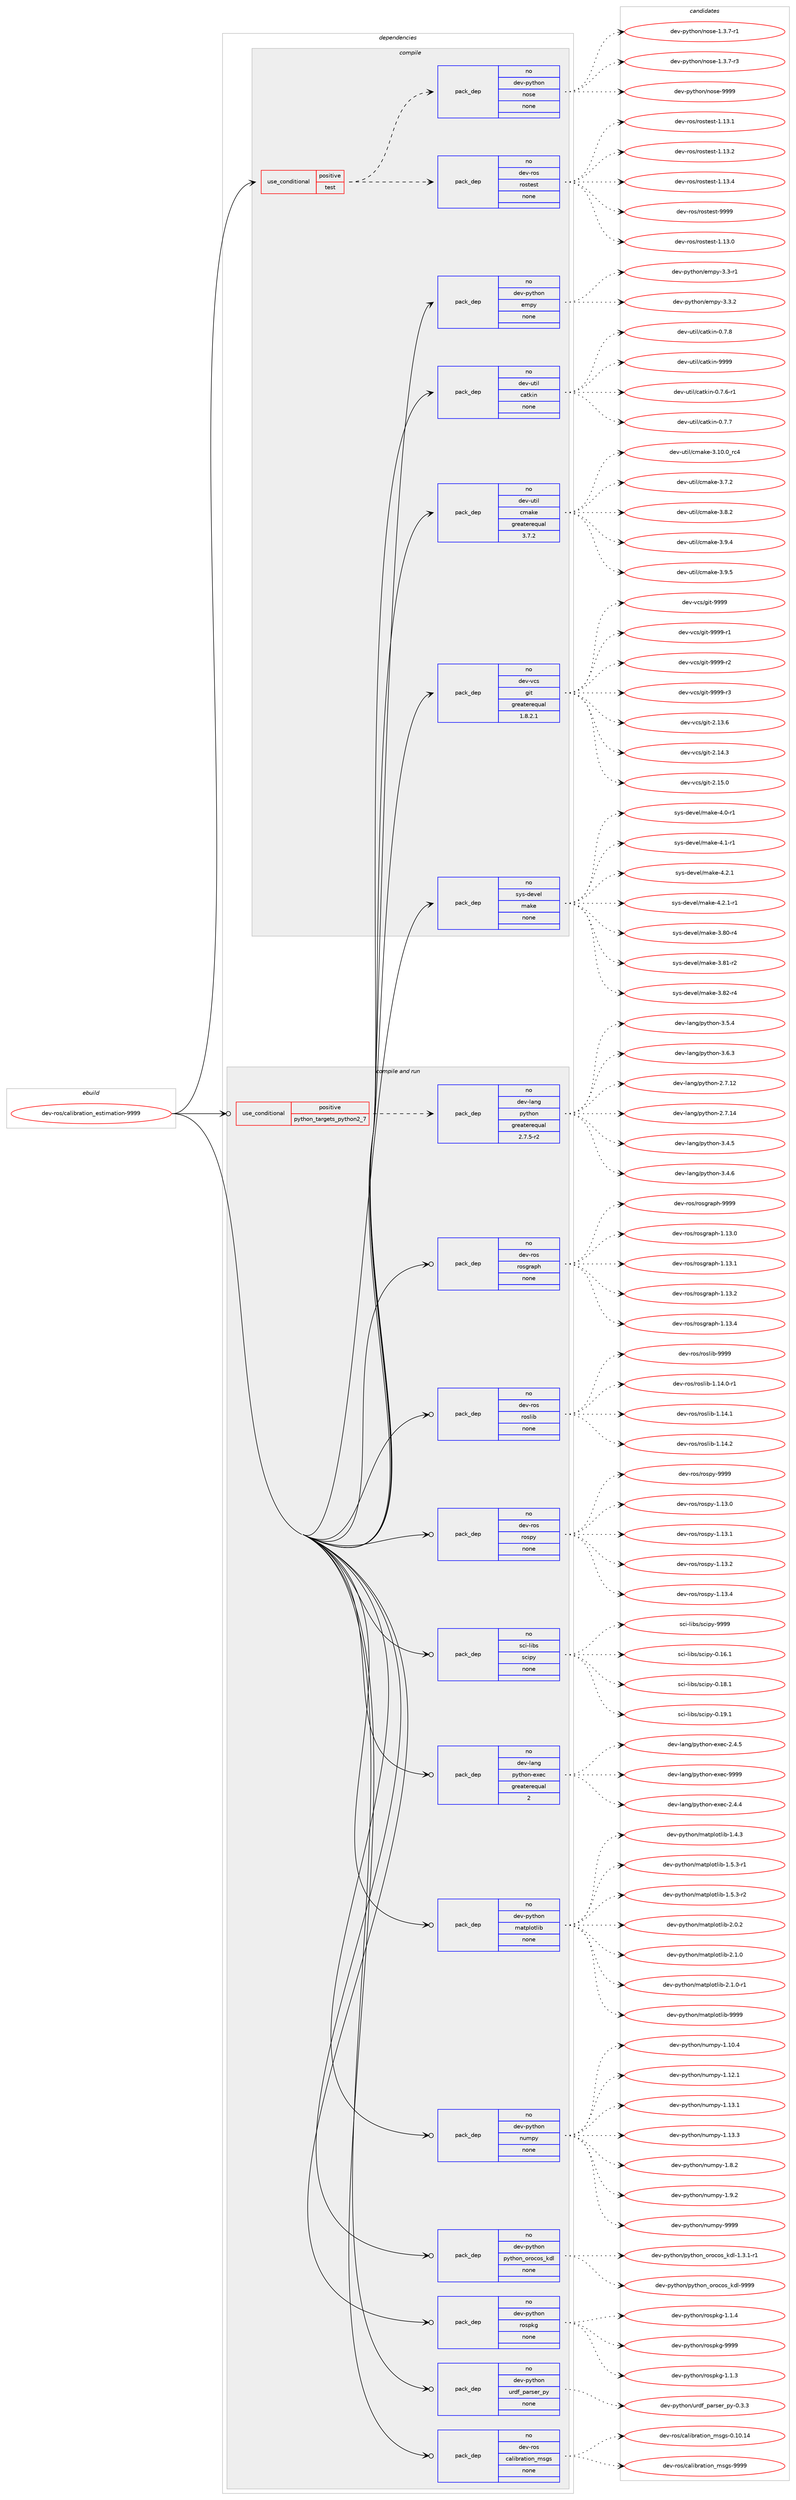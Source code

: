 digraph prolog {

# *************
# Graph options
# *************

newrank=true;
concentrate=true;
compound=true;
graph [rankdir=LR,fontname=Helvetica,fontsize=10,ranksep=1.5];#, ranksep=2.5, nodesep=0.2];
edge  [arrowhead=vee];
node  [fontname=Helvetica,fontsize=10];

# **********
# The ebuild
# **********

subgraph cluster_leftcol {
color=gray;
rank=same;
label=<<i>ebuild</i>>;
id [label="dev-ros/calibration_estimation-9999", color=red, width=4, href="../dev-ros/calibration_estimation-9999.svg"];
}

# ****************
# The dependencies
# ****************

subgraph cluster_midcol {
color=gray;
label=<<i>dependencies</i>>;
subgraph cluster_compile {
fillcolor="#eeeeee";
style=filled;
label=<<i>compile</i>>;
subgraph cond44852 {
dependency198142 [label=<<TABLE BORDER="0" CELLBORDER="1" CELLSPACING="0" CELLPADDING="4"><TR><TD ROWSPAN="3" CELLPADDING="10">use_conditional</TD></TR><TR><TD>positive</TD></TR><TR><TD>test</TD></TR></TABLE>>, shape=none, color=red];
subgraph pack149311 {
dependency198143 [label=<<TABLE BORDER="0" CELLBORDER="1" CELLSPACING="0" CELLPADDING="4" WIDTH="220"><TR><TD ROWSPAN="6" CELLPADDING="30">pack_dep</TD></TR><TR><TD WIDTH="110">no</TD></TR><TR><TD>dev-ros</TD></TR><TR><TD>rostest</TD></TR><TR><TD>none</TD></TR><TR><TD></TD></TR></TABLE>>, shape=none, color=blue];
}
dependency198142:e -> dependency198143:w [weight=20,style="dashed",arrowhead="vee"];
subgraph pack149312 {
dependency198144 [label=<<TABLE BORDER="0" CELLBORDER="1" CELLSPACING="0" CELLPADDING="4" WIDTH="220"><TR><TD ROWSPAN="6" CELLPADDING="30">pack_dep</TD></TR><TR><TD WIDTH="110">no</TD></TR><TR><TD>dev-python</TD></TR><TR><TD>nose</TD></TR><TR><TD>none</TD></TR><TR><TD></TD></TR></TABLE>>, shape=none, color=blue];
}
dependency198142:e -> dependency198144:w [weight=20,style="dashed",arrowhead="vee"];
}
id:e -> dependency198142:w [weight=20,style="solid",arrowhead="vee"];
subgraph pack149313 {
dependency198145 [label=<<TABLE BORDER="0" CELLBORDER="1" CELLSPACING="0" CELLPADDING="4" WIDTH="220"><TR><TD ROWSPAN="6" CELLPADDING="30">pack_dep</TD></TR><TR><TD WIDTH="110">no</TD></TR><TR><TD>dev-python</TD></TR><TR><TD>empy</TD></TR><TR><TD>none</TD></TR><TR><TD></TD></TR></TABLE>>, shape=none, color=blue];
}
id:e -> dependency198145:w [weight=20,style="solid",arrowhead="vee"];
subgraph pack149314 {
dependency198146 [label=<<TABLE BORDER="0" CELLBORDER="1" CELLSPACING="0" CELLPADDING="4" WIDTH="220"><TR><TD ROWSPAN="6" CELLPADDING="30">pack_dep</TD></TR><TR><TD WIDTH="110">no</TD></TR><TR><TD>dev-util</TD></TR><TR><TD>catkin</TD></TR><TR><TD>none</TD></TR><TR><TD></TD></TR></TABLE>>, shape=none, color=blue];
}
id:e -> dependency198146:w [weight=20,style="solid",arrowhead="vee"];
subgraph pack149315 {
dependency198147 [label=<<TABLE BORDER="0" CELLBORDER="1" CELLSPACING="0" CELLPADDING="4" WIDTH="220"><TR><TD ROWSPAN="6" CELLPADDING="30">pack_dep</TD></TR><TR><TD WIDTH="110">no</TD></TR><TR><TD>dev-util</TD></TR><TR><TD>cmake</TD></TR><TR><TD>greaterequal</TD></TR><TR><TD>3.7.2</TD></TR></TABLE>>, shape=none, color=blue];
}
id:e -> dependency198147:w [weight=20,style="solid",arrowhead="vee"];
subgraph pack149316 {
dependency198148 [label=<<TABLE BORDER="0" CELLBORDER="1" CELLSPACING="0" CELLPADDING="4" WIDTH="220"><TR><TD ROWSPAN="6" CELLPADDING="30">pack_dep</TD></TR><TR><TD WIDTH="110">no</TD></TR><TR><TD>dev-vcs</TD></TR><TR><TD>git</TD></TR><TR><TD>greaterequal</TD></TR><TR><TD>1.8.2.1</TD></TR></TABLE>>, shape=none, color=blue];
}
id:e -> dependency198148:w [weight=20,style="solid",arrowhead="vee"];
subgraph pack149317 {
dependency198149 [label=<<TABLE BORDER="0" CELLBORDER="1" CELLSPACING="0" CELLPADDING="4" WIDTH="220"><TR><TD ROWSPAN="6" CELLPADDING="30">pack_dep</TD></TR><TR><TD WIDTH="110">no</TD></TR><TR><TD>sys-devel</TD></TR><TR><TD>make</TD></TR><TR><TD>none</TD></TR><TR><TD></TD></TR></TABLE>>, shape=none, color=blue];
}
id:e -> dependency198149:w [weight=20,style="solid",arrowhead="vee"];
}
subgraph cluster_compileandrun {
fillcolor="#eeeeee";
style=filled;
label=<<i>compile and run</i>>;
subgraph cond44853 {
dependency198150 [label=<<TABLE BORDER="0" CELLBORDER="1" CELLSPACING="0" CELLPADDING="4"><TR><TD ROWSPAN="3" CELLPADDING="10">use_conditional</TD></TR><TR><TD>positive</TD></TR><TR><TD>python_targets_python2_7</TD></TR></TABLE>>, shape=none, color=red];
subgraph pack149318 {
dependency198151 [label=<<TABLE BORDER="0" CELLBORDER="1" CELLSPACING="0" CELLPADDING="4" WIDTH="220"><TR><TD ROWSPAN="6" CELLPADDING="30">pack_dep</TD></TR><TR><TD WIDTH="110">no</TD></TR><TR><TD>dev-lang</TD></TR><TR><TD>python</TD></TR><TR><TD>greaterequal</TD></TR><TR><TD>2.7.5-r2</TD></TR></TABLE>>, shape=none, color=blue];
}
dependency198150:e -> dependency198151:w [weight=20,style="dashed",arrowhead="vee"];
}
id:e -> dependency198150:w [weight=20,style="solid",arrowhead="odotvee"];
subgraph pack149319 {
dependency198152 [label=<<TABLE BORDER="0" CELLBORDER="1" CELLSPACING="0" CELLPADDING="4" WIDTH="220"><TR><TD ROWSPAN="6" CELLPADDING="30">pack_dep</TD></TR><TR><TD WIDTH="110">no</TD></TR><TR><TD>dev-lang</TD></TR><TR><TD>python-exec</TD></TR><TR><TD>greaterequal</TD></TR><TR><TD>2</TD></TR></TABLE>>, shape=none, color=blue];
}
id:e -> dependency198152:w [weight=20,style="solid",arrowhead="odotvee"];
subgraph pack149320 {
dependency198153 [label=<<TABLE BORDER="0" CELLBORDER="1" CELLSPACING="0" CELLPADDING="4" WIDTH="220"><TR><TD ROWSPAN="6" CELLPADDING="30">pack_dep</TD></TR><TR><TD WIDTH="110">no</TD></TR><TR><TD>dev-python</TD></TR><TR><TD>matplotlib</TD></TR><TR><TD>none</TD></TR><TR><TD></TD></TR></TABLE>>, shape=none, color=blue];
}
id:e -> dependency198153:w [weight=20,style="solid",arrowhead="odotvee"];
subgraph pack149321 {
dependency198154 [label=<<TABLE BORDER="0" CELLBORDER="1" CELLSPACING="0" CELLPADDING="4" WIDTH="220"><TR><TD ROWSPAN="6" CELLPADDING="30">pack_dep</TD></TR><TR><TD WIDTH="110">no</TD></TR><TR><TD>dev-python</TD></TR><TR><TD>numpy</TD></TR><TR><TD>none</TD></TR><TR><TD></TD></TR></TABLE>>, shape=none, color=blue];
}
id:e -> dependency198154:w [weight=20,style="solid",arrowhead="odotvee"];
subgraph pack149322 {
dependency198155 [label=<<TABLE BORDER="0" CELLBORDER="1" CELLSPACING="0" CELLPADDING="4" WIDTH="220"><TR><TD ROWSPAN="6" CELLPADDING="30">pack_dep</TD></TR><TR><TD WIDTH="110">no</TD></TR><TR><TD>dev-python</TD></TR><TR><TD>python_orocos_kdl</TD></TR><TR><TD>none</TD></TR><TR><TD></TD></TR></TABLE>>, shape=none, color=blue];
}
id:e -> dependency198155:w [weight=20,style="solid",arrowhead="odotvee"];
subgraph pack149323 {
dependency198156 [label=<<TABLE BORDER="0" CELLBORDER="1" CELLSPACING="0" CELLPADDING="4" WIDTH="220"><TR><TD ROWSPAN="6" CELLPADDING="30">pack_dep</TD></TR><TR><TD WIDTH="110">no</TD></TR><TR><TD>dev-python</TD></TR><TR><TD>rospkg</TD></TR><TR><TD>none</TD></TR><TR><TD></TD></TR></TABLE>>, shape=none, color=blue];
}
id:e -> dependency198156:w [weight=20,style="solid",arrowhead="odotvee"];
subgraph pack149324 {
dependency198157 [label=<<TABLE BORDER="0" CELLBORDER="1" CELLSPACING="0" CELLPADDING="4" WIDTH="220"><TR><TD ROWSPAN="6" CELLPADDING="30">pack_dep</TD></TR><TR><TD WIDTH="110">no</TD></TR><TR><TD>dev-python</TD></TR><TR><TD>urdf_parser_py</TD></TR><TR><TD>none</TD></TR><TR><TD></TD></TR></TABLE>>, shape=none, color=blue];
}
id:e -> dependency198157:w [weight=20,style="solid",arrowhead="odotvee"];
subgraph pack149325 {
dependency198158 [label=<<TABLE BORDER="0" CELLBORDER="1" CELLSPACING="0" CELLPADDING="4" WIDTH="220"><TR><TD ROWSPAN="6" CELLPADDING="30">pack_dep</TD></TR><TR><TD WIDTH="110">no</TD></TR><TR><TD>dev-ros</TD></TR><TR><TD>calibration_msgs</TD></TR><TR><TD>none</TD></TR><TR><TD></TD></TR></TABLE>>, shape=none, color=blue];
}
id:e -> dependency198158:w [weight=20,style="solid",arrowhead="odotvee"];
subgraph pack149326 {
dependency198159 [label=<<TABLE BORDER="0" CELLBORDER="1" CELLSPACING="0" CELLPADDING="4" WIDTH="220"><TR><TD ROWSPAN="6" CELLPADDING="30">pack_dep</TD></TR><TR><TD WIDTH="110">no</TD></TR><TR><TD>dev-ros</TD></TR><TR><TD>rosgraph</TD></TR><TR><TD>none</TD></TR><TR><TD></TD></TR></TABLE>>, shape=none, color=blue];
}
id:e -> dependency198159:w [weight=20,style="solid",arrowhead="odotvee"];
subgraph pack149327 {
dependency198160 [label=<<TABLE BORDER="0" CELLBORDER="1" CELLSPACING="0" CELLPADDING="4" WIDTH="220"><TR><TD ROWSPAN="6" CELLPADDING="30">pack_dep</TD></TR><TR><TD WIDTH="110">no</TD></TR><TR><TD>dev-ros</TD></TR><TR><TD>roslib</TD></TR><TR><TD>none</TD></TR><TR><TD></TD></TR></TABLE>>, shape=none, color=blue];
}
id:e -> dependency198160:w [weight=20,style="solid",arrowhead="odotvee"];
subgraph pack149328 {
dependency198161 [label=<<TABLE BORDER="0" CELLBORDER="1" CELLSPACING="0" CELLPADDING="4" WIDTH="220"><TR><TD ROWSPAN="6" CELLPADDING="30">pack_dep</TD></TR><TR><TD WIDTH="110">no</TD></TR><TR><TD>dev-ros</TD></TR><TR><TD>rospy</TD></TR><TR><TD>none</TD></TR><TR><TD></TD></TR></TABLE>>, shape=none, color=blue];
}
id:e -> dependency198161:w [weight=20,style="solid",arrowhead="odotvee"];
subgraph pack149329 {
dependency198162 [label=<<TABLE BORDER="0" CELLBORDER="1" CELLSPACING="0" CELLPADDING="4" WIDTH="220"><TR><TD ROWSPAN="6" CELLPADDING="30">pack_dep</TD></TR><TR><TD WIDTH="110">no</TD></TR><TR><TD>sci-libs</TD></TR><TR><TD>scipy</TD></TR><TR><TD>none</TD></TR><TR><TD></TD></TR></TABLE>>, shape=none, color=blue];
}
id:e -> dependency198162:w [weight=20,style="solid",arrowhead="odotvee"];
}
subgraph cluster_run {
fillcolor="#eeeeee";
style=filled;
label=<<i>run</i>>;
}
}

# **************
# The candidates
# **************

subgraph cluster_choices {
rank=same;
color=gray;
label=<<i>candidates</i>>;

subgraph choice149311 {
color=black;
nodesep=1;
choice100101118451141111154711411111511610111511645494649514648 [label="dev-ros/rostest-1.13.0", color=red, width=4,href="../dev-ros/rostest-1.13.0.svg"];
choice100101118451141111154711411111511610111511645494649514649 [label="dev-ros/rostest-1.13.1", color=red, width=4,href="../dev-ros/rostest-1.13.1.svg"];
choice100101118451141111154711411111511610111511645494649514650 [label="dev-ros/rostest-1.13.2", color=red, width=4,href="../dev-ros/rostest-1.13.2.svg"];
choice100101118451141111154711411111511610111511645494649514652 [label="dev-ros/rostest-1.13.4", color=red, width=4,href="../dev-ros/rostest-1.13.4.svg"];
choice10010111845114111115471141111151161011151164557575757 [label="dev-ros/rostest-9999", color=red, width=4,href="../dev-ros/rostest-9999.svg"];
dependency198143:e -> choice100101118451141111154711411111511610111511645494649514648:w [style=dotted,weight="100"];
dependency198143:e -> choice100101118451141111154711411111511610111511645494649514649:w [style=dotted,weight="100"];
dependency198143:e -> choice100101118451141111154711411111511610111511645494649514650:w [style=dotted,weight="100"];
dependency198143:e -> choice100101118451141111154711411111511610111511645494649514652:w [style=dotted,weight="100"];
dependency198143:e -> choice10010111845114111115471141111151161011151164557575757:w [style=dotted,weight="100"];
}
subgraph choice149312 {
color=black;
nodesep=1;
choice10010111845112121116104111110471101111151014549465146554511449 [label="dev-python/nose-1.3.7-r1", color=red, width=4,href="../dev-python/nose-1.3.7-r1.svg"];
choice10010111845112121116104111110471101111151014549465146554511451 [label="dev-python/nose-1.3.7-r3", color=red, width=4,href="../dev-python/nose-1.3.7-r3.svg"];
choice10010111845112121116104111110471101111151014557575757 [label="dev-python/nose-9999", color=red, width=4,href="../dev-python/nose-9999.svg"];
dependency198144:e -> choice10010111845112121116104111110471101111151014549465146554511449:w [style=dotted,weight="100"];
dependency198144:e -> choice10010111845112121116104111110471101111151014549465146554511451:w [style=dotted,weight="100"];
dependency198144:e -> choice10010111845112121116104111110471101111151014557575757:w [style=dotted,weight="100"];
}
subgraph choice149313 {
color=black;
nodesep=1;
choice1001011184511212111610411111047101109112121455146514511449 [label="dev-python/empy-3.3-r1", color=red, width=4,href="../dev-python/empy-3.3-r1.svg"];
choice1001011184511212111610411111047101109112121455146514650 [label="dev-python/empy-3.3.2", color=red, width=4,href="../dev-python/empy-3.3.2.svg"];
dependency198145:e -> choice1001011184511212111610411111047101109112121455146514511449:w [style=dotted,weight="100"];
dependency198145:e -> choice1001011184511212111610411111047101109112121455146514650:w [style=dotted,weight="100"];
}
subgraph choice149314 {
color=black;
nodesep=1;
choice100101118451171161051084799971161071051104548465546544511449 [label="dev-util/catkin-0.7.6-r1", color=red, width=4,href="../dev-util/catkin-0.7.6-r1.svg"];
choice10010111845117116105108479997116107105110454846554655 [label="dev-util/catkin-0.7.7", color=red, width=4,href="../dev-util/catkin-0.7.7.svg"];
choice10010111845117116105108479997116107105110454846554656 [label="dev-util/catkin-0.7.8", color=red, width=4,href="../dev-util/catkin-0.7.8.svg"];
choice100101118451171161051084799971161071051104557575757 [label="dev-util/catkin-9999", color=red, width=4,href="../dev-util/catkin-9999.svg"];
dependency198146:e -> choice100101118451171161051084799971161071051104548465546544511449:w [style=dotted,weight="100"];
dependency198146:e -> choice10010111845117116105108479997116107105110454846554655:w [style=dotted,weight="100"];
dependency198146:e -> choice10010111845117116105108479997116107105110454846554656:w [style=dotted,weight="100"];
dependency198146:e -> choice100101118451171161051084799971161071051104557575757:w [style=dotted,weight="100"];
}
subgraph choice149315 {
color=black;
nodesep=1;
choice1001011184511711610510847991099710710145514649484648951149952 [label="dev-util/cmake-3.10.0_rc4", color=red, width=4,href="../dev-util/cmake-3.10.0_rc4.svg"];
choice10010111845117116105108479910997107101455146554650 [label="dev-util/cmake-3.7.2", color=red, width=4,href="../dev-util/cmake-3.7.2.svg"];
choice10010111845117116105108479910997107101455146564650 [label="dev-util/cmake-3.8.2", color=red, width=4,href="../dev-util/cmake-3.8.2.svg"];
choice10010111845117116105108479910997107101455146574652 [label="dev-util/cmake-3.9.4", color=red, width=4,href="../dev-util/cmake-3.9.4.svg"];
choice10010111845117116105108479910997107101455146574653 [label="dev-util/cmake-3.9.5", color=red, width=4,href="../dev-util/cmake-3.9.5.svg"];
dependency198147:e -> choice1001011184511711610510847991099710710145514649484648951149952:w [style=dotted,weight="100"];
dependency198147:e -> choice10010111845117116105108479910997107101455146554650:w [style=dotted,weight="100"];
dependency198147:e -> choice10010111845117116105108479910997107101455146564650:w [style=dotted,weight="100"];
dependency198147:e -> choice10010111845117116105108479910997107101455146574652:w [style=dotted,weight="100"];
dependency198147:e -> choice10010111845117116105108479910997107101455146574653:w [style=dotted,weight="100"];
}
subgraph choice149316 {
color=black;
nodesep=1;
choice10010111845118991154710310511645504649514654 [label="dev-vcs/git-2.13.6", color=red, width=4,href="../dev-vcs/git-2.13.6.svg"];
choice10010111845118991154710310511645504649524651 [label="dev-vcs/git-2.14.3", color=red, width=4,href="../dev-vcs/git-2.14.3.svg"];
choice10010111845118991154710310511645504649534648 [label="dev-vcs/git-2.15.0", color=red, width=4,href="../dev-vcs/git-2.15.0.svg"];
choice1001011184511899115471031051164557575757 [label="dev-vcs/git-9999", color=red, width=4,href="../dev-vcs/git-9999.svg"];
choice10010111845118991154710310511645575757574511449 [label="dev-vcs/git-9999-r1", color=red, width=4,href="../dev-vcs/git-9999-r1.svg"];
choice10010111845118991154710310511645575757574511450 [label="dev-vcs/git-9999-r2", color=red, width=4,href="../dev-vcs/git-9999-r2.svg"];
choice10010111845118991154710310511645575757574511451 [label="dev-vcs/git-9999-r3", color=red, width=4,href="../dev-vcs/git-9999-r3.svg"];
dependency198148:e -> choice10010111845118991154710310511645504649514654:w [style=dotted,weight="100"];
dependency198148:e -> choice10010111845118991154710310511645504649524651:w [style=dotted,weight="100"];
dependency198148:e -> choice10010111845118991154710310511645504649534648:w [style=dotted,weight="100"];
dependency198148:e -> choice1001011184511899115471031051164557575757:w [style=dotted,weight="100"];
dependency198148:e -> choice10010111845118991154710310511645575757574511449:w [style=dotted,weight="100"];
dependency198148:e -> choice10010111845118991154710310511645575757574511450:w [style=dotted,weight="100"];
dependency198148:e -> choice10010111845118991154710310511645575757574511451:w [style=dotted,weight="100"];
}
subgraph choice149317 {
color=black;
nodesep=1;
choice11512111545100101118101108471099710710145514656484511452 [label="sys-devel/make-3.80-r4", color=red, width=4,href="../sys-devel/make-3.80-r4.svg"];
choice11512111545100101118101108471099710710145514656494511450 [label="sys-devel/make-3.81-r2", color=red, width=4,href="../sys-devel/make-3.81-r2.svg"];
choice11512111545100101118101108471099710710145514656504511452 [label="sys-devel/make-3.82-r4", color=red, width=4,href="../sys-devel/make-3.82-r4.svg"];
choice115121115451001011181011084710997107101455246484511449 [label="sys-devel/make-4.0-r1", color=red, width=4,href="../sys-devel/make-4.0-r1.svg"];
choice115121115451001011181011084710997107101455246494511449 [label="sys-devel/make-4.1-r1", color=red, width=4,href="../sys-devel/make-4.1-r1.svg"];
choice115121115451001011181011084710997107101455246504649 [label="sys-devel/make-4.2.1", color=red, width=4,href="../sys-devel/make-4.2.1.svg"];
choice1151211154510010111810110847109971071014552465046494511449 [label="sys-devel/make-4.2.1-r1", color=red, width=4,href="../sys-devel/make-4.2.1-r1.svg"];
dependency198149:e -> choice11512111545100101118101108471099710710145514656484511452:w [style=dotted,weight="100"];
dependency198149:e -> choice11512111545100101118101108471099710710145514656494511450:w [style=dotted,weight="100"];
dependency198149:e -> choice11512111545100101118101108471099710710145514656504511452:w [style=dotted,weight="100"];
dependency198149:e -> choice115121115451001011181011084710997107101455246484511449:w [style=dotted,weight="100"];
dependency198149:e -> choice115121115451001011181011084710997107101455246494511449:w [style=dotted,weight="100"];
dependency198149:e -> choice115121115451001011181011084710997107101455246504649:w [style=dotted,weight="100"];
dependency198149:e -> choice1151211154510010111810110847109971071014552465046494511449:w [style=dotted,weight="100"];
}
subgraph choice149318 {
color=black;
nodesep=1;
choice10010111845108971101034711212111610411111045504655464950 [label="dev-lang/python-2.7.12", color=red, width=4,href="../dev-lang/python-2.7.12.svg"];
choice10010111845108971101034711212111610411111045504655464952 [label="dev-lang/python-2.7.14", color=red, width=4,href="../dev-lang/python-2.7.14.svg"];
choice100101118451089711010347112121116104111110455146524653 [label="dev-lang/python-3.4.5", color=red, width=4,href="../dev-lang/python-3.4.5.svg"];
choice100101118451089711010347112121116104111110455146524654 [label="dev-lang/python-3.4.6", color=red, width=4,href="../dev-lang/python-3.4.6.svg"];
choice100101118451089711010347112121116104111110455146534652 [label="dev-lang/python-3.5.4", color=red, width=4,href="../dev-lang/python-3.5.4.svg"];
choice100101118451089711010347112121116104111110455146544651 [label="dev-lang/python-3.6.3", color=red, width=4,href="../dev-lang/python-3.6.3.svg"];
dependency198151:e -> choice10010111845108971101034711212111610411111045504655464950:w [style=dotted,weight="100"];
dependency198151:e -> choice10010111845108971101034711212111610411111045504655464952:w [style=dotted,weight="100"];
dependency198151:e -> choice100101118451089711010347112121116104111110455146524653:w [style=dotted,weight="100"];
dependency198151:e -> choice100101118451089711010347112121116104111110455146524654:w [style=dotted,weight="100"];
dependency198151:e -> choice100101118451089711010347112121116104111110455146534652:w [style=dotted,weight="100"];
dependency198151:e -> choice100101118451089711010347112121116104111110455146544651:w [style=dotted,weight="100"];
}
subgraph choice149319 {
color=black;
nodesep=1;
choice1001011184510897110103471121211161041111104510112010199455046524652 [label="dev-lang/python-exec-2.4.4", color=red, width=4,href="../dev-lang/python-exec-2.4.4.svg"];
choice1001011184510897110103471121211161041111104510112010199455046524653 [label="dev-lang/python-exec-2.4.5", color=red, width=4,href="../dev-lang/python-exec-2.4.5.svg"];
choice10010111845108971101034711212111610411111045101120101994557575757 [label="dev-lang/python-exec-9999", color=red, width=4,href="../dev-lang/python-exec-9999.svg"];
dependency198152:e -> choice1001011184510897110103471121211161041111104510112010199455046524652:w [style=dotted,weight="100"];
dependency198152:e -> choice1001011184510897110103471121211161041111104510112010199455046524653:w [style=dotted,weight="100"];
dependency198152:e -> choice10010111845108971101034711212111610411111045101120101994557575757:w [style=dotted,weight="100"];
}
subgraph choice149320 {
color=black;
nodesep=1;
choice10010111845112121116104111110471099711611210811111610810598454946524651 [label="dev-python/matplotlib-1.4.3", color=red, width=4,href="../dev-python/matplotlib-1.4.3.svg"];
choice100101118451121211161041111104710997116112108111116108105984549465346514511449 [label="dev-python/matplotlib-1.5.3-r1", color=red, width=4,href="../dev-python/matplotlib-1.5.3-r1.svg"];
choice100101118451121211161041111104710997116112108111116108105984549465346514511450 [label="dev-python/matplotlib-1.5.3-r2", color=red, width=4,href="../dev-python/matplotlib-1.5.3-r2.svg"];
choice10010111845112121116104111110471099711611210811111610810598455046484650 [label="dev-python/matplotlib-2.0.2", color=red, width=4,href="../dev-python/matplotlib-2.0.2.svg"];
choice10010111845112121116104111110471099711611210811111610810598455046494648 [label="dev-python/matplotlib-2.1.0", color=red, width=4,href="../dev-python/matplotlib-2.1.0.svg"];
choice100101118451121211161041111104710997116112108111116108105984550464946484511449 [label="dev-python/matplotlib-2.1.0-r1", color=red, width=4,href="../dev-python/matplotlib-2.1.0-r1.svg"];
choice100101118451121211161041111104710997116112108111116108105984557575757 [label="dev-python/matplotlib-9999", color=red, width=4,href="../dev-python/matplotlib-9999.svg"];
dependency198153:e -> choice10010111845112121116104111110471099711611210811111610810598454946524651:w [style=dotted,weight="100"];
dependency198153:e -> choice100101118451121211161041111104710997116112108111116108105984549465346514511449:w [style=dotted,weight="100"];
dependency198153:e -> choice100101118451121211161041111104710997116112108111116108105984549465346514511450:w [style=dotted,weight="100"];
dependency198153:e -> choice10010111845112121116104111110471099711611210811111610810598455046484650:w [style=dotted,weight="100"];
dependency198153:e -> choice10010111845112121116104111110471099711611210811111610810598455046494648:w [style=dotted,weight="100"];
dependency198153:e -> choice100101118451121211161041111104710997116112108111116108105984550464946484511449:w [style=dotted,weight="100"];
dependency198153:e -> choice100101118451121211161041111104710997116112108111116108105984557575757:w [style=dotted,weight="100"];
}
subgraph choice149321 {
color=black;
nodesep=1;
choice100101118451121211161041111104711011710911212145494649484652 [label="dev-python/numpy-1.10.4", color=red, width=4,href="../dev-python/numpy-1.10.4.svg"];
choice100101118451121211161041111104711011710911212145494649504649 [label="dev-python/numpy-1.12.1", color=red, width=4,href="../dev-python/numpy-1.12.1.svg"];
choice100101118451121211161041111104711011710911212145494649514649 [label="dev-python/numpy-1.13.1", color=red, width=4,href="../dev-python/numpy-1.13.1.svg"];
choice100101118451121211161041111104711011710911212145494649514651 [label="dev-python/numpy-1.13.3", color=red, width=4,href="../dev-python/numpy-1.13.3.svg"];
choice1001011184511212111610411111047110117109112121454946564650 [label="dev-python/numpy-1.8.2", color=red, width=4,href="../dev-python/numpy-1.8.2.svg"];
choice1001011184511212111610411111047110117109112121454946574650 [label="dev-python/numpy-1.9.2", color=red, width=4,href="../dev-python/numpy-1.9.2.svg"];
choice10010111845112121116104111110471101171091121214557575757 [label="dev-python/numpy-9999", color=red, width=4,href="../dev-python/numpy-9999.svg"];
dependency198154:e -> choice100101118451121211161041111104711011710911212145494649484652:w [style=dotted,weight="100"];
dependency198154:e -> choice100101118451121211161041111104711011710911212145494649504649:w [style=dotted,weight="100"];
dependency198154:e -> choice100101118451121211161041111104711011710911212145494649514649:w [style=dotted,weight="100"];
dependency198154:e -> choice100101118451121211161041111104711011710911212145494649514651:w [style=dotted,weight="100"];
dependency198154:e -> choice1001011184511212111610411111047110117109112121454946564650:w [style=dotted,weight="100"];
dependency198154:e -> choice1001011184511212111610411111047110117109112121454946574650:w [style=dotted,weight="100"];
dependency198154:e -> choice10010111845112121116104111110471101171091121214557575757:w [style=dotted,weight="100"];
}
subgraph choice149322 {
color=black;
nodesep=1;
choice10010111845112121116104111110471121211161041111109511111411199111115951071001084549465146494511449 [label="dev-python/python_orocos_kdl-1.3.1-r1", color=red, width=4,href="../dev-python/python_orocos_kdl-1.3.1-r1.svg"];
choice10010111845112121116104111110471121211161041111109511111411199111115951071001084557575757 [label="dev-python/python_orocos_kdl-9999", color=red, width=4,href="../dev-python/python_orocos_kdl-9999.svg"];
dependency198155:e -> choice10010111845112121116104111110471121211161041111109511111411199111115951071001084549465146494511449:w [style=dotted,weight="100"];
dependency198155:e -> choice10010111845112121116104111110471121211161041111109511111411199111115951071001084557575757:w [style=dotted,weight="100"];
}
subgraph choice149323 {
color=black;
nodesep=1;
choice1001011184511212111610411111047114111115112107103454946494651 [label="dev-python/rospkg-1.1.3", color=red, width=4,href="../dev-python/rospkg-1.1.3.svg"];
choice1001011184511212111610411111047114111115112107103454946494652 [label="dev-python/rospkg-1.1.4", color=red, width=4,href="../dev-python/rospkg-1.1.4.svg"];
choice10010111845112121116104111110471141111151121071034557575757 [label="dev-python/rospkg-9999", color=red, width=4,href="../dev-python/rospkg-9999.svg"];
dependency198156:e -> choice1001011184511212111610411111047114111115112107103454946494651:w [style=dotted,weight="100"];
dependency198156:e -> choice1001011184511212111610411111047114111115112107103454946494652:w [style=dotted,weight="100"];
dependency198156:e -> choice10010111845112121116104111110471141111151121071034557575757:w [style=dotted,weight="100"];
}
subgraph choice149324 {
color=black;
nodesep=1;
choice1001011184511212111610411111047117114100102951129711411510111495112121454846514651 [label="dev-python/urdf_parser_py-0.3.3", color=red, width=4,href="../dev-python/urdf_parser_py-0.3.3.svg"];
dependency198157:e -> choice1001011184511212111610411111047117114100102951129711411510111495112121454846514651:w [style=dotted,weight="100"];
}
subgraph choice149325 {
color=black;
nodesep=1;
choice100101118451141111154799971081059811497116105111110951091151031154548464948464952 [label="dev-ros/calibration_msgs-0.10.14", color=red, width=4,href="../dev-ros/calibration_msgs-0.10.14.svg"];
choice100101118451141111154799971081059811497116105111110951091151031154557575757 [label="dev-ros/calibration_msgs-9999", color=red, width=4,href="../dev-ros/calibration_msgs-9999.svg"];
dependency198158:e -> choice100101118451141111154799971081059811497116105111110951091151031154548464948464952:w [style=dotted,weight="100"];
dependency198158:e -> choice100101118451141111154799971081059811497116105111110951091151031154557575757:w [style=dotted,weight="100"];
}
subgraph choice149326 {
color=black;
nodesep=1;
choice10010111845114111115471141111151031149711210445494649514648 [label="dev-ros/rosgraph-1.13.0", color=red, width=4,href="../dev-ros/rosgraph-1.13.0.svg"];
choice10010111845114111115471141111151031149711210445494649514649 [label="dev-ros/rosgraph-1.13.1", color=red, width=4,href="../dev-ros/rosgraph-1.13.1.svg"];
choice10010111845114111115471141111151031149711210445494649514650 [label="dev-ros/rosgraph-1.13.2", color=red, width=4,href="../dev-ros/rosgraph-1.13.2.svg"];
choice10010111845114111115471141111151031149711210445494649514652 [label="dev-ros/rosgraph-1.13.4", color=red, width=4,href="../dev-ros/rosgraph-1.13.4.svg"];
choice1001011184511411111547114111115103114971121044557575757 [label="dev-ros/rosgraph-9999", color=red, width=4,href="../dev-ros/rosgraph-9999.svg"];
dependency198159:e -> choice10010111845114111115471141111151031149711210445494649514648:w [style=dotted,weight="100"];
dependency198159:e -> choice10010111845114111115471141111151031149711210445494649514649:w [style=dotted,weight="100"];
dependency198159:e -> choice10010111845114111115471141111151031149711210445494649514650:w [style=dotted,weight="100"];
dependency198159:e -> choice10010111845114111115471141111151031149711210445494649514652:w [style=dotted,weight="100"];
dependency198159:e -> choice1001011184511411111547114111115103114971121044557575757:w [style=dotted,weight="100"];
}
subgraph choice149327 {
color=black;
nodesep=1;
choice100101118451141111154711411111510810598454946495246484511449 [label="dev-ros/roslib-1.14.0-r1", color=red, width=4,href="../dev-ros/roslib-1.14.0-r1.svg"];
choice10010111845114111115471141111151081059845494649524649 [label="dev-ros/roslib-1.14.1", color=red, width=4,href="../dev-ros/roslib-1.14.1.svg"];
choice10010111845114111115471141111151081059845494649524650 [label="dev-ros/roslib-1.14.2", color=red, width=4,href="../dev-ros/roslib-1.14.2.svg"];
choice1001011184511411111547114111115108105984557575757 [label="dev-ros/roslib-9999", color=red, width=4,href="../dev-ros/roslib-9999.svg"];
dependency198160:e -> choice100101118451141111154711411111510810598454946495246484511449:w [style=dotted,weight="100"];
dependency198160:e -> choice10010111845114111115471141111151081059845494649524649:w [style=dotted,weight="100"];
dependency198160:e -> choice10010111845114111115471141111151081059845494649524650:w [style=dotted,weight="100"];
dependency198160:e -> choice1001011184511411111547114111115108105984557575757:w [style=dotted,weight="100"];
}
subgraph choice149328 {
color=black;
nodesep=1;
choice100101118451141111154711411111511212145494649514648 [label="dev-ros/rospy-1.13.0", color=red, width=4,href="../dev-ros/rospy-1.13.0.svg"];
choice100101118451141111154711411111511212145494649514649 [label="dev-ros/rospy-1.13.1", color=red, width=4,href="../dev-ros/rospy-1.13.1.svg"];
choice100101118451141111154711411111511212145494649514650 [label="dev-ros/rospy-1.13.2", color=red, width=4,href="../dev-ros/rospy-1.13.2.svg"];
choice100101118451141111154711411111511212145494649514652 [label="dev-ros/rospy-1.13.4", color=red, width=4,href="../dev-ros/rospy-1.13.4.svg"];
choice10010111845114111115471141111151121214557575757 [label="dev-ros/rospy-9999", color=red, width=4,href="../dev-ros/rospy-9999.svg"];
dependency198161:e -> choice100101118451141111154711411111511212145494649514648:w [style=dotted,weight="100"];
dependency198161:e -> choice100101118451141111154711411111511212145494649514649:w [style=dotted,weight="100"];
dependency198161:e -> choice100101118451141111154711411111511212145494649514650:w [style=dotted,weight="100"];
dependency198161:e -> choice100101118451141111154711411111511212145494649514652:w [style=dotted,weight="100"];
dependency198161:e -> choice10010111845114111115471141111151121214557575757:w [style=dotted,weight="100"];
}
subgraph choice149329 {
color=black;
nodesep=1;
choice115991054510810598115471159910511212145484649544649 [label="sci-libs/scipy-0.16.1", color=red, width=4,href="../sci-libs/scipy-0.16.1.svg"];
choice115991054510810598115471159910511212145484649564649 [label="sci-libs/scipy-0.18.1", color=red, width=4,href="../sci-libs/scipy-0.18.1.svg"];
choice115991054510810598115471159910511212145484649574649 [label="sci-libs/scipy-0.19.1", color=red, width=4,href="../sci-libs/scipy-0.19.1.svg"];
choice11599105451081059811547115991051121214557575757 [label="sci-libs/scipy-9999", color=red, width=4,href="../sci-libs/scipy-9999.svg"];
dependency198162:e -> choice115991054510810598115471159910511212145484649544649:w [style=dotted,weight="100"];
dependency198162:e -> choice115991054510810598115471159910511212145484649564649:w [style=dotted,weight="100"];
dependency198162:e -> choice115991054510810598115471159910511212145484649574649:w [style=dotted,weight="100"];
dependency198162:e -> choice11599105451081059811547115991051121214557575757:w [style=dotted,weight="100"];
}
}

}
